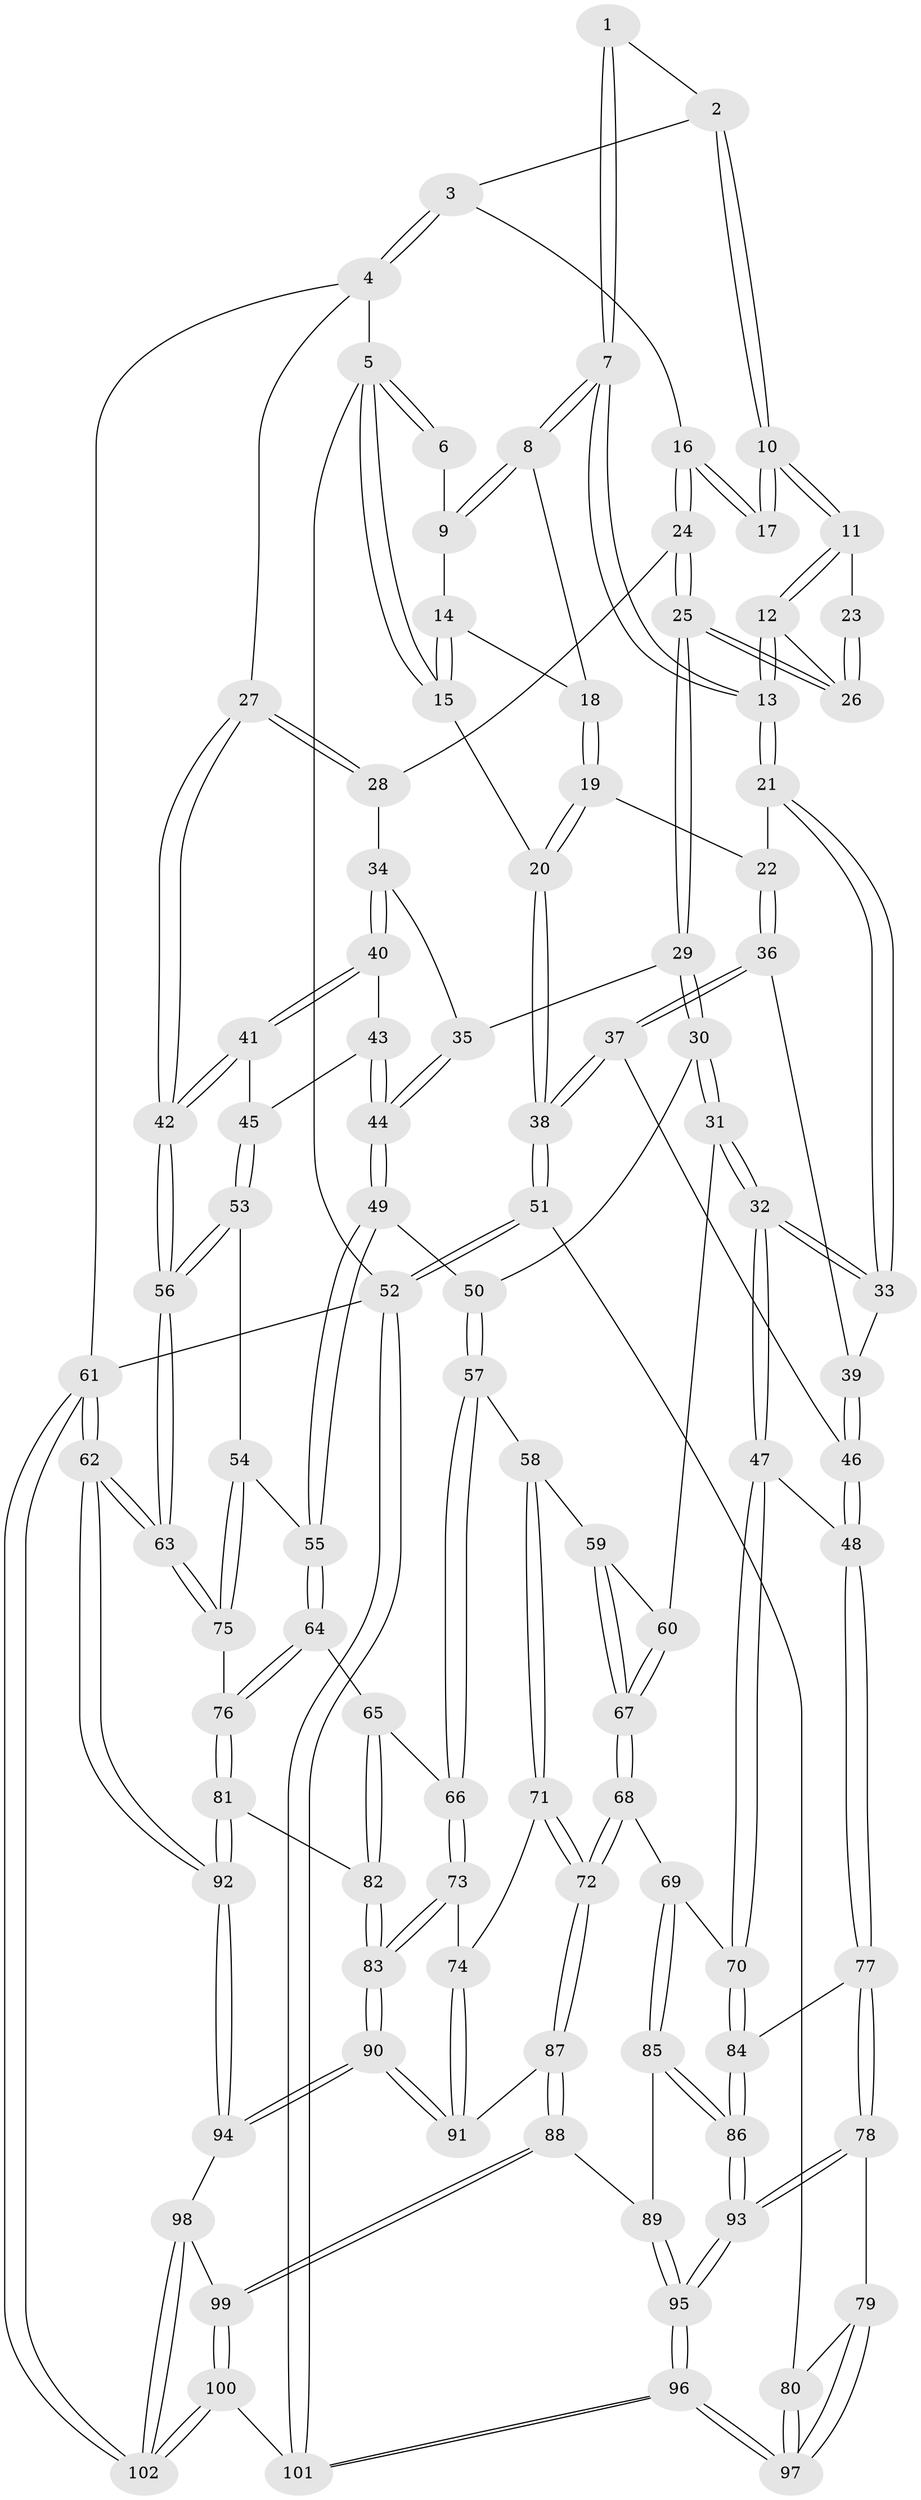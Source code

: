 // Generated by graph-tools (version 1.1) at 2025/11/02/21/25 10:11:12]
// undirected, 102 vertices, 252 edges
graph export_dot {
graph [start="1"]
  node [color=gray90,style=filled];
  1 [pos="+0.2564562646364142+0"];
  2 [pos="+0.4678606528530353+0"];
  3 [pos="+0.694143579866132+0"];
  4 [pos="+1+0"];
  5 [pos="+0+0"];
  6 [pos="+0+0"];
  7 [pos="+0.2461754479852787+0.120412774354175"];
  8 [pos="+0.1751266109476242+0.1098086782469555"];
  9 [pos="+0.09607691628441178+0.03308932648642075"];
  10 [pos="+0.4622348387358665+0"];
  11 [pos="+0.387688002394684+0.14424680499602474"];
  12 [pos="+0.33707286034926115+0.18483291013888553"];
  13 [pos="+0.29350291254595723+0.20289647841482403"];
  14 [pos="+0.032722491057392264+0.11240998281563508"];
  15 [pos="+0+0.17321841911791058"];
  16 [pos="+0.6474735472004448+0.1569780883990722"];
  17 [pos="+0.5724940864504235+0.13871754778570228"];
  18 [pos="+0.10906209499099007+0.12366513369055479"];
  19 [pos="+0.06493349650861427+0.28939211888322247"];
  20 [pos="+0+0.23157529449735448"];
  21 [pos="+0.28022294577032386+0.2501936001634922"];
  22 [pos="+0.11743116890424689+0.3064230896566256"];
  23 [pos="+0.5639371243813855+0.1406420712792102"];
  24 [pos="+0.6807626559590619+0.21046409631769664"];
  25 [pos="+0.566741064538353+0.32533801807394913"];
  26 [pos="+0.47612383745266756+0.2343035227190182"];
  27 [pos="+1+0"];
  28 [pos="+0.721255623992074+0.2219254503814901"];
  29 [pos="+0.526316028954935+0.4100007480229009"];
  30 [pos="+0.5070724450705804+0.436812699256096"];
  31 [pos="+0.45920583999108794+0.4525290364548988"];
  32 [pos="+0.42286042967133003+0.45422034506171055"];
  33 [pos="+0.33519711719580864+0.35683613263225555"];
  34 [pos="+0.7882268029871381+0.3478225108544648"];
  35 [pos="+0.7466572580947773+0.39839376772387797"];
  36 [pos="+0.1169610470725041+0.368005934306588"];
  37 [pos="+0+0.5656579698767256"];
  38 [pos="+0+0.5925663919712367"];
  39 [pos="+0.1780265491812424+0.46994796879963163"];
  40 [pos="+0.8922604190222488+0.3963667088395928"];
  41 [pos="+0.9160952426375472+0.4031337634307906"];
  42 [pos="+1+0.31389059683494347"];
  43 [pos="+0.7785665029862969+0.49729127503312515"];
  44 [pos="+0.7037740934850027+0.5225363521305731"];
  45 [pos="+0.8795840809417415+0.5369413913591926"];
  46 [pos="+0.16219971574046424+0.5912055067348562"];
  47 [pos="+0.3303847007815348+0.5936448171895202"];
  48 [pos="+0.16684367488386698+0.5944103013705474"];
  49 [pos="+0.6978260827526132+0.5307194904326953"];
  50 [pos="+0.6341382519124722+0.5207109017885012"];
  51 [pos="+0+0.7587402669953063"];
  52 [pos="+0+1"];
  53 [pos="+0.8746556627495207+0.5815216436534361"];
  54 [pos="+0.8716897518830461+0.5878846733005383"];
  55 [pos="+0.7212497928356914+0.5665377200428068"];
  56 [pos="+1+0.5305412260190636"];
  57 [pos="+0.6082443447396844+0.6019198720289735"];
  58 [pos="+0.5439522025779655+0.636037915749862"];
  59 [pos="+0.5249345127446775+0.6084382999079211"];
  60 [pos="+0.5064074655631909+0.5738560029513674"];
  61 [pos="+1+1"];
  62 [pos="+1+1"];
  63 [pos="+1+0.8065686229179883"];
  64 [pos="+0.7136243613306992+0.6500241061199971"];
  65 [pos="+0.6894892347274808+0.6701702511037205"];
  66 [pos="+0.635525745720666+0.6824933307340644"];
  67 [pos="+0.47407834912641245+0.6603042845918975"];
  68 [pos="+0.458549109287984+0.6875466238294624"];
  69 [pos="+0.34655677091719045+0.6326312586228175"];
  70 [pos="+0.3420755723438215+0.6261517288350373"];
  71 [pos="+0.5456289586177926+0.7060575535915481"];
  72 [pos="+0.5088805700540187+0.7266468005994956"];
  73 [pos="+0.6275559930023104+0.6895202125315135"];
  74 [pos="+0.5921634454585649+0.7109495318883593"];
  75 [pos="+0.8774873831358291+0.6174607950019981"];
  76 [pos="+0.8219862276488711+0.7183139961537992"];
  77 [pos="+0.162349851876243+0.668118874190438"];
  78 [pos="+0.09784444559375867+0.8019194364784035"];
  79 [pos="+0.05147113417202477+0.8129215911198896"];
  80 [pos="+0+0.7628370941132426"];
  81 [pos="+0.8232484152032161+0.7316248476944561"];
  82 [pos="+0.7119543770251519+0.7834132870106436"];
  83 [pos="+0.702414090383888+0.795799014606418"];
  84 [pos="+0.24219726593958468+0.7754881284619222"];
  85 [pos="+0.3690718296618784+0.8027136009074857"];
  86 [pos="+0.24381159828750346+0.8421645482337003"];
  87 [pos="+0.480125398907962+0.8287641251591983"];
  88 [pos="+0.4696406853152754+0.8400482424301144"];
  89 [pos="+0.4343139993805946+0.8409910862325749"];
  90 [pos="+0.6744706664875513+0.8471787931628416"];
  91 [pos="+0.6427112661864591+0.8282867240149446"];
  92 [pos="+0.9224313807875505+0.8655393784050324"];
  93 [pos="+0.22972876778033238+0.8593071887881811"];
  94 [pos="+0.6925461110594667+0.8992171488517452"];
  95 [pos="+0.24586060022017467+1"];
  96 [pos="+0.23297973632161423+1"];
  97 [pos="+0.11677014904290575+1"];
  98 [pos="+0.6895366895242525+0.906896141517342"];
  99 [pos="+0.5247454736174897+0.9581657894021376"];
  100 [pos="+0.4501763062931528+1"];
  101 [pos="+0.23588922056047876+1"];
  102 [pos="+0.7634880023283285+1"];
  1 -- 2;
  1 -- 7;
  1 -- 7;
  2 -- 3;
  2 -- 10;
  2 -- 10;
  3 -- 4;
  3 -- 4;
  3 -- 16;
  4 -- 5;
  4 -- 27;
  4 -- 61;
  5 -- 6;
  5 -- 6;
  5 -- 15;
  5 -- 15;
  5 -- 52;
  6 -- 9;
  7 -- 8;
  7 -- 8;
  7 -- 13;
  7 -- 13;
  8 -- 9;
  8 -- 9;
  8 -- 18;
  9 -- 14;
  10 -- 11;
  10 -- 11;
  10 -- 17;
  10 -- 17;
  11 -- 12;
  11 -- 12;
  11 -- 23;
  12 -- 13;
  12 -- 13;
  12 -- 26;
  13 -- 21;
  13 -- 21;
  14 -- 15;
  14 -- 15;
  14 -- 18;
  15 -- 20;
  16 -- 17;
  16 -- 17;
  16 -- 24;
  16 -- 24;
  18 -- 19;
  18 -- 19;
  19 -- 20;
  19 -- 20;
  19 -- 22;
  20 -- 38;
  20 -- 38;
  21 -- 22;
  21 -- 33;
  21 -- 33;
  22 -- 36;
  22 -- 36;
  23 -- 26;
  23 -- 26;
  24 -- 25;
  24 -- 25;
  24 -- 28;
  25 -- 26;
  25 -- 26;
  25 -- 29;
  25 -- 29;
  27 -- 28;
  27 -- 28;
  27 -- 42;
  27 -- 42;
  28 -- 34;
  29 -- 30;
  29 -- 30;
  29 -- 35;
  30 -- 31;
  30 -- 31;
  30 -- 50;
  31 -- 32;
  31 -- 32;
  31 -- 60;
  32 -- 33;
  32 -- 33;
  32 -- 47;
  32 -- 47;
  33 -- 39;
  34 -- 35;
  34 -- 40;
  34 -- 40;
  35 -- 44;
  35 -- 44;
  36 -- 37;
  36 -- 37;
  36 -- 39;
  37 -- 38;
  37 -- 38;
  37 -- 46;
  38 -- 51;
  38 -- 51;
  39 -- 46;
  39 -- 46;
  40 -- 41;
  40 -- 41;
  40 -- 43;
  41 -- 42;
  41 -- 42;
  41 -- 45;
  42 -- 56;
  42 -- 56;
  43 -- 44;
  43 -- 44;
  43 -- 45;
  44 -- 49;
  44 -- 49;
  45 -- 53;
  45 -- 53;
  46 -- 48;
  46 -- 48;
  47 -- 48;
  47 -- 70;
  47 -- 70;
  48 -- 77;
  48 -- 77;
  49 -- 50;
  49 -- 55;
  49 -- 55;
  50 -- 57;
  50 -- 57;
  51 -- 52;
  51 -- 52;
  51 -- 80;
  52 -- 101;
  52 -- 101;
  52 -- 61;
  53 -- 54;
  53 -- 56;
  53 -- 56;
  54 -- 55;
  54 -- 75;
  54 -- 75;
  55 -- 64;
  55 -- 64;
  56 -- 63;
  56 -- 63;
  57 -- 58;
  57 -- 66;
  57 -- 66;
  58 -- 59;
  58 -- 71;
  58 -- 71;
  59 -- 60;
  59 -- 67;
  59 -- 67;
  60 -- 67;
  60 -- 67;
  61 -- 62;
  61 -- 62;
  61 -- 102;
  61 -- 102;
  62 -- 63;
  62 -- 63;
  62 -- 92;
  62 -- 92;
  63 -- 75;
  63 -- 75;
  64 -- 65;
  64 -- 76;
  64 -- 76;
  65 -- 66;
  65 -- 82;
  65 -- 82;
  66 -- 73;
  66 -- 73;
  67 -- 68;
  67 -- 68;
  68 -- 69;
  68 -- 72;
  68 -- 72;
  69 -- 70;
  69 -- 85;
  69 -- 85;
  70 -- 84;
  70 -- 84;
  71 -- 72;
  71 -- 72;
  71 -- 74;
  72 -- 87;
  72 -- 87;
  73 -- 74;
  73 -- 83;
  73 -- 83;
  74 -- 91;
  74 -- 91;
  75 -- 76;
  76 -- 81;
  76 -- 81;
  77 -- 78;
  77 -- 78;
  77 -- 84;
  78 -- 79;
  78 -- 93;
  78 -- 93;
  79 -- 80;
  79 -- 97;
  79 -- 97;
  80 -- 97;
  80 -- 97;
  81 -- 82;
  81 -- 92;
  81 -- 92;
  82 -- 83;
  82 -- 83;
  83 -- 90;
  83 -- 90;
  84 -- 86;
  84 -- 86;
  85 -- 86;
  85 -- 86;
  85 -- 89;
  86 -- 93;
  86 -- 93;
  87 -- 88;
  87 -- 88;
  87 -- 91;
  88 -- 89;
  88 -- 99;
  88 -- 99;
  89 -- 95;
  89 -- 95;
  90 -- 91;
  90 -- 91;
  90 -- 94;
  90 -- 94;
  92 -- 94;
  92 -- 94;
  93 -- 95;
  93 -- 95;
  94 -- 98;
  95 -- 96;
  95 -- 96;
  96 -- 97;
  96 -- 97;
  96 -- 101;
  96 -- 101;
  98 -- 99;
  98 -- 102;
  98 -- 102;
  99 -- 100;
  99 -- 100;
  100 -- 101;
  100 -- 102;
  100 -- 102;
}
